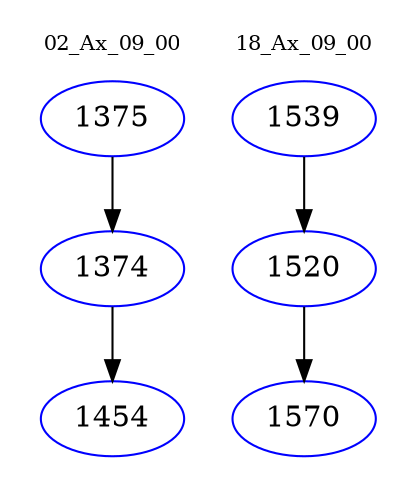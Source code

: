 digraph{
subgraph cluster_0 {
color = white
label = "02_Ax_09_00";
fontsize=10;
T0_1375 [label="1375", color="blue"]
T0_1375 -> T0_1374 [color="black"]
T0_1374 [label="1374", color="blue"]
T0_1374 -> T0_1454 [color="black"]
T0_1454 [label="1454", color="blue"]
}
subgraph cluster_1 {
color = white
label = "18_Ax_09_00";
fontsize=10;
T1_1539 [label="1539", color="blue"]
T1_1539 -> T1_1520 [color="black"]
T1_1520 [label="1520", color="blue"]
T1_1520 -> T1_1570 [color="black"]
T1_1570 [label="1570", color="blue"]
}
}
